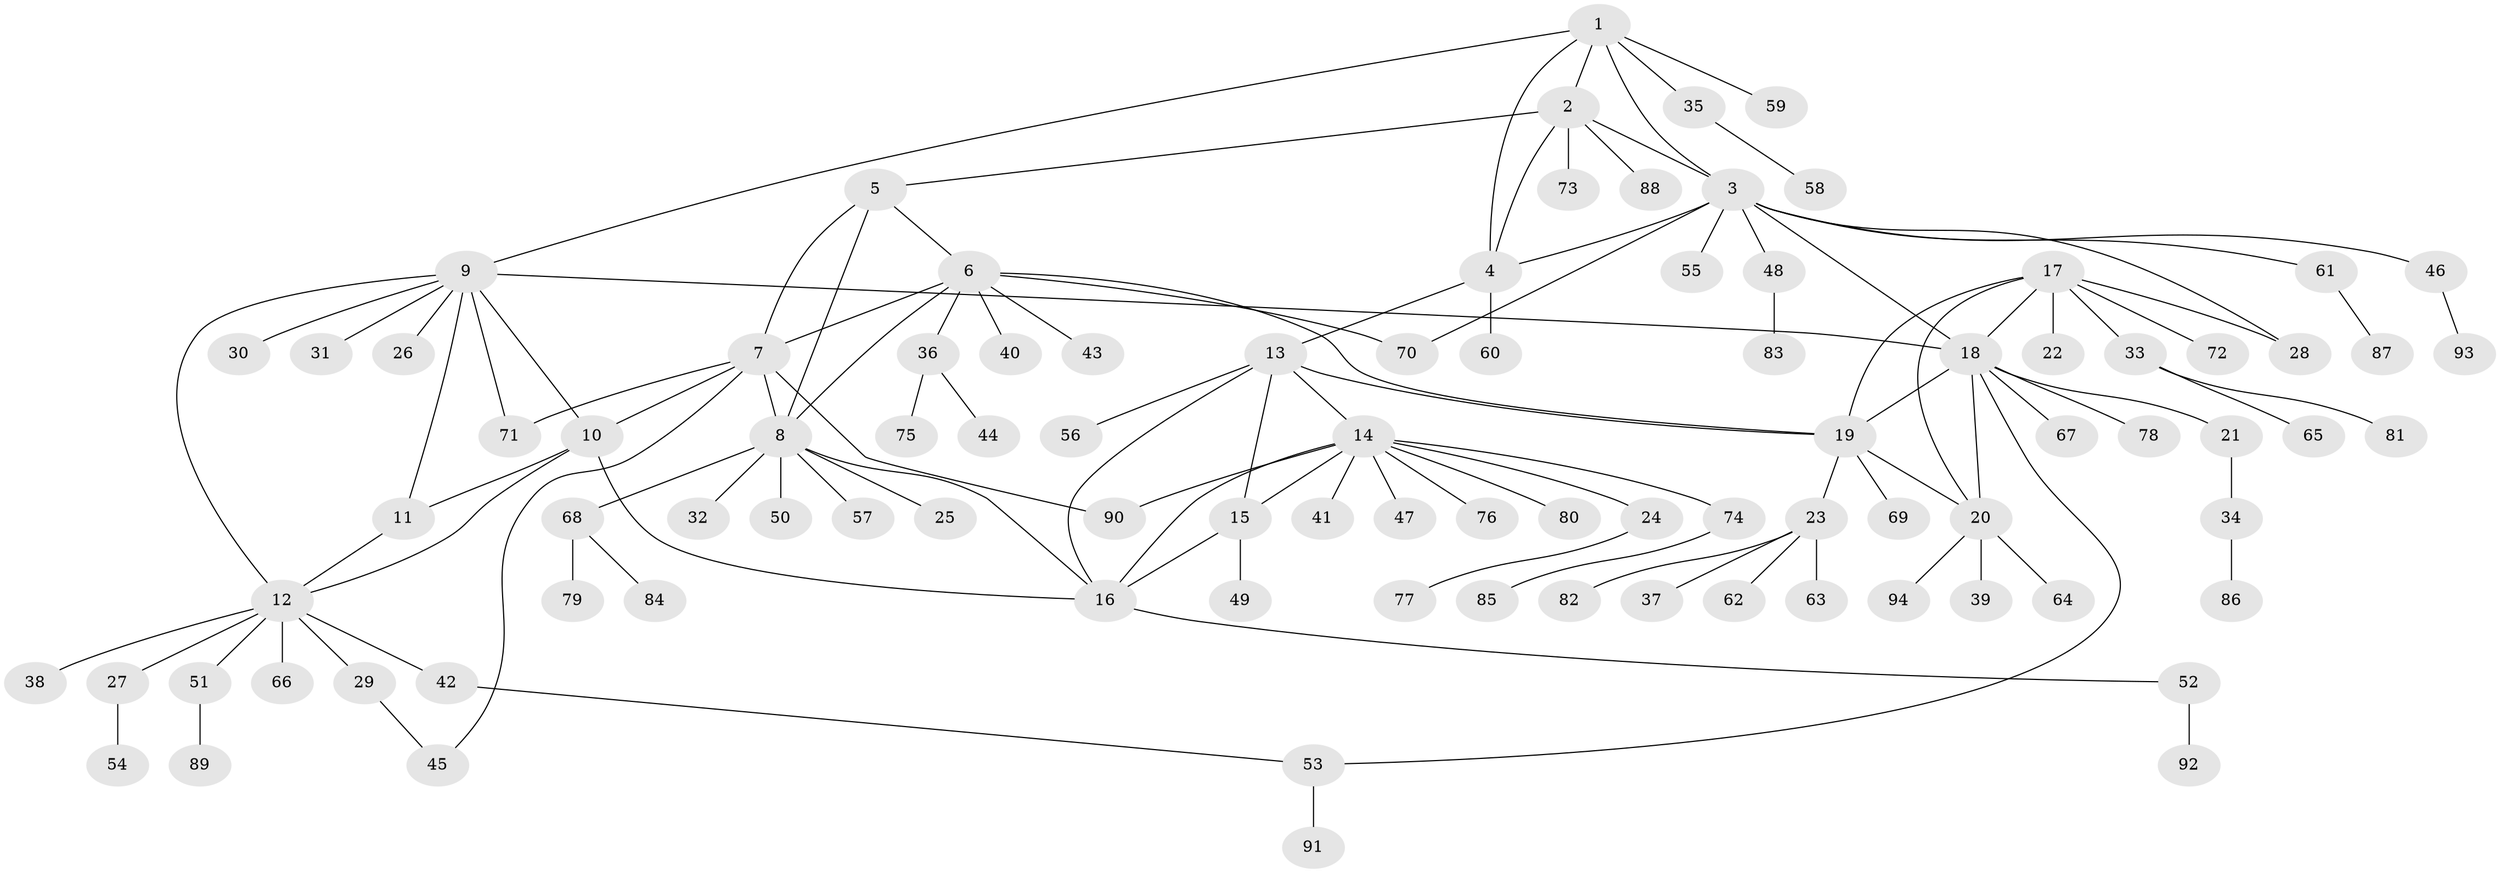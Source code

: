 // Generated by graph-tools (version 1.1) at 2025/26/03/09/25 03:26:47]
// undirected, 94 vertices, 120 edges
graph export_dot {
graph [start="1"]
  node [color=gray90,style=filled];
  1;
  2;
  3;
  4;
  5;
  6;
  7;
  8;
  9;
  10;
  11;
  12;
  13;
  14;
  15;
  16;
  17;
  18;
  19;
  20;
  21;
  22;
  23;
  24;
  25;
  26;
  27;
  28;
  29;
  30;
  31;
  32;
  33;
  34;
  35;
  36;
  37;
  38;
  39;
  40;
  41;
  42;
  43;
  44;
  45;
  46;
  47;
  48;
  49;
  50;
  51;
  52;
  53;
  54;
  55;
  56;
  57;
  58;
  59;
  60;
  61;
  62;
  63;
  64;
  65;
  66;
  67;
  68;
  69;
  70;
  71;
  72;
  73;
  74;
  75;
  76;
  77;
  78;
  79;
  80;
  81;
  82;
  83;
  84;
  85;
  86;
  87;
  88;
  89;
  90;
  91;
  92;
  93;
  94;
  1 -- 2;
  1 -- 3;
  1 -- 4;
  1 -- 9;
  1 -- 35;
  1 -- 59;
  2 -- 3;
  2 -- 4;
  2 -- 5;
  2 -- 73;
  2 -- 88;
  3 -- 4;
  3 -- 18;
  3 -- 28;
  3 -- 46;
  3 -- 48;
  3 -- 55;
  3 -- 61;
  3 -- 70;
  4 -- 13;
  4 -- 60;
  5 -- 6;
  5 -- 7;
  5 -- 8;
  6 -- 7;
  6 -- 8;
  6 -- 19;
  6 -- 36;
  6 -- 40;
  6 -- 43;
  6 -- 70;
  7 -- 8;
  7 -- 10;
  7 -- 45;
  7 -- 71;
  7 -- 90;
  8 -- 16;
  8 -- 25;
  8 -- 32;
  8 -- 50;
  8 -- 57;
  8 -- 68;
  9 -- 10;
  9 -- 11;
  9 -- 12;
  9 -- 18;
  9 -- 26;
  9 -- 30;
  9 -- 31;
  9 -- 71;
  10 -- 11;
  10 -- 12;
  10 -- 16;
  11 -- 12;
  12 -- 27;
  12 -- 29;
  12 -- 38;
  12 -- 42;
  12 -- 51;
  12 -- 66;
  13 -- 14;
  13 -- 15;
  13 -- 16;
  13 -- 19;
  13 -- 56;
  14 -- 15;
  14 -- 16;
  14 -- 24;
  14 -- 41;
  14 -- 47;
  14 -- 74;
  14 -- 76;
  14 -- 80;
  14 -- 90;
  15 -- 16;
  15 -- 49;
  16 -- 52;
  17 -- 18;
  17 -- 19;
  17 -- 20;
  17 -- 22;
  17 -- 28;
  17 -- 33;
  17 -- 72;
  18 -- 19;
  18 -- 20;
  18 -- 21;
  18 -- 53;
  18 -- 67;
  18 -- 78;
  19 -- 20;
  19 -- 23;
  19 -- 69;
  20 -- 39;
  20 -- 64;
  20 -- 94;
  21 -- 34;
  23 -- 37;
  23 -- 62;
  23 -- 63;
  23 -- 82;
  24 -- 77;
  27 -- 54;
  29 -- 45;
  33 -- 65;
  33 -- 81;
  34 -- 86;
  35 -- 58;
  36 -- 44;
  36 -- 75;
  42 -- 53;
  46 -- 93;
  48 -- 83;
  51 -- 89;
  52 -- 92;
  53 -- 91;
  61 -- 87;
  68 -- 79;
  68 -- 84;
  74 -- 85;
}
